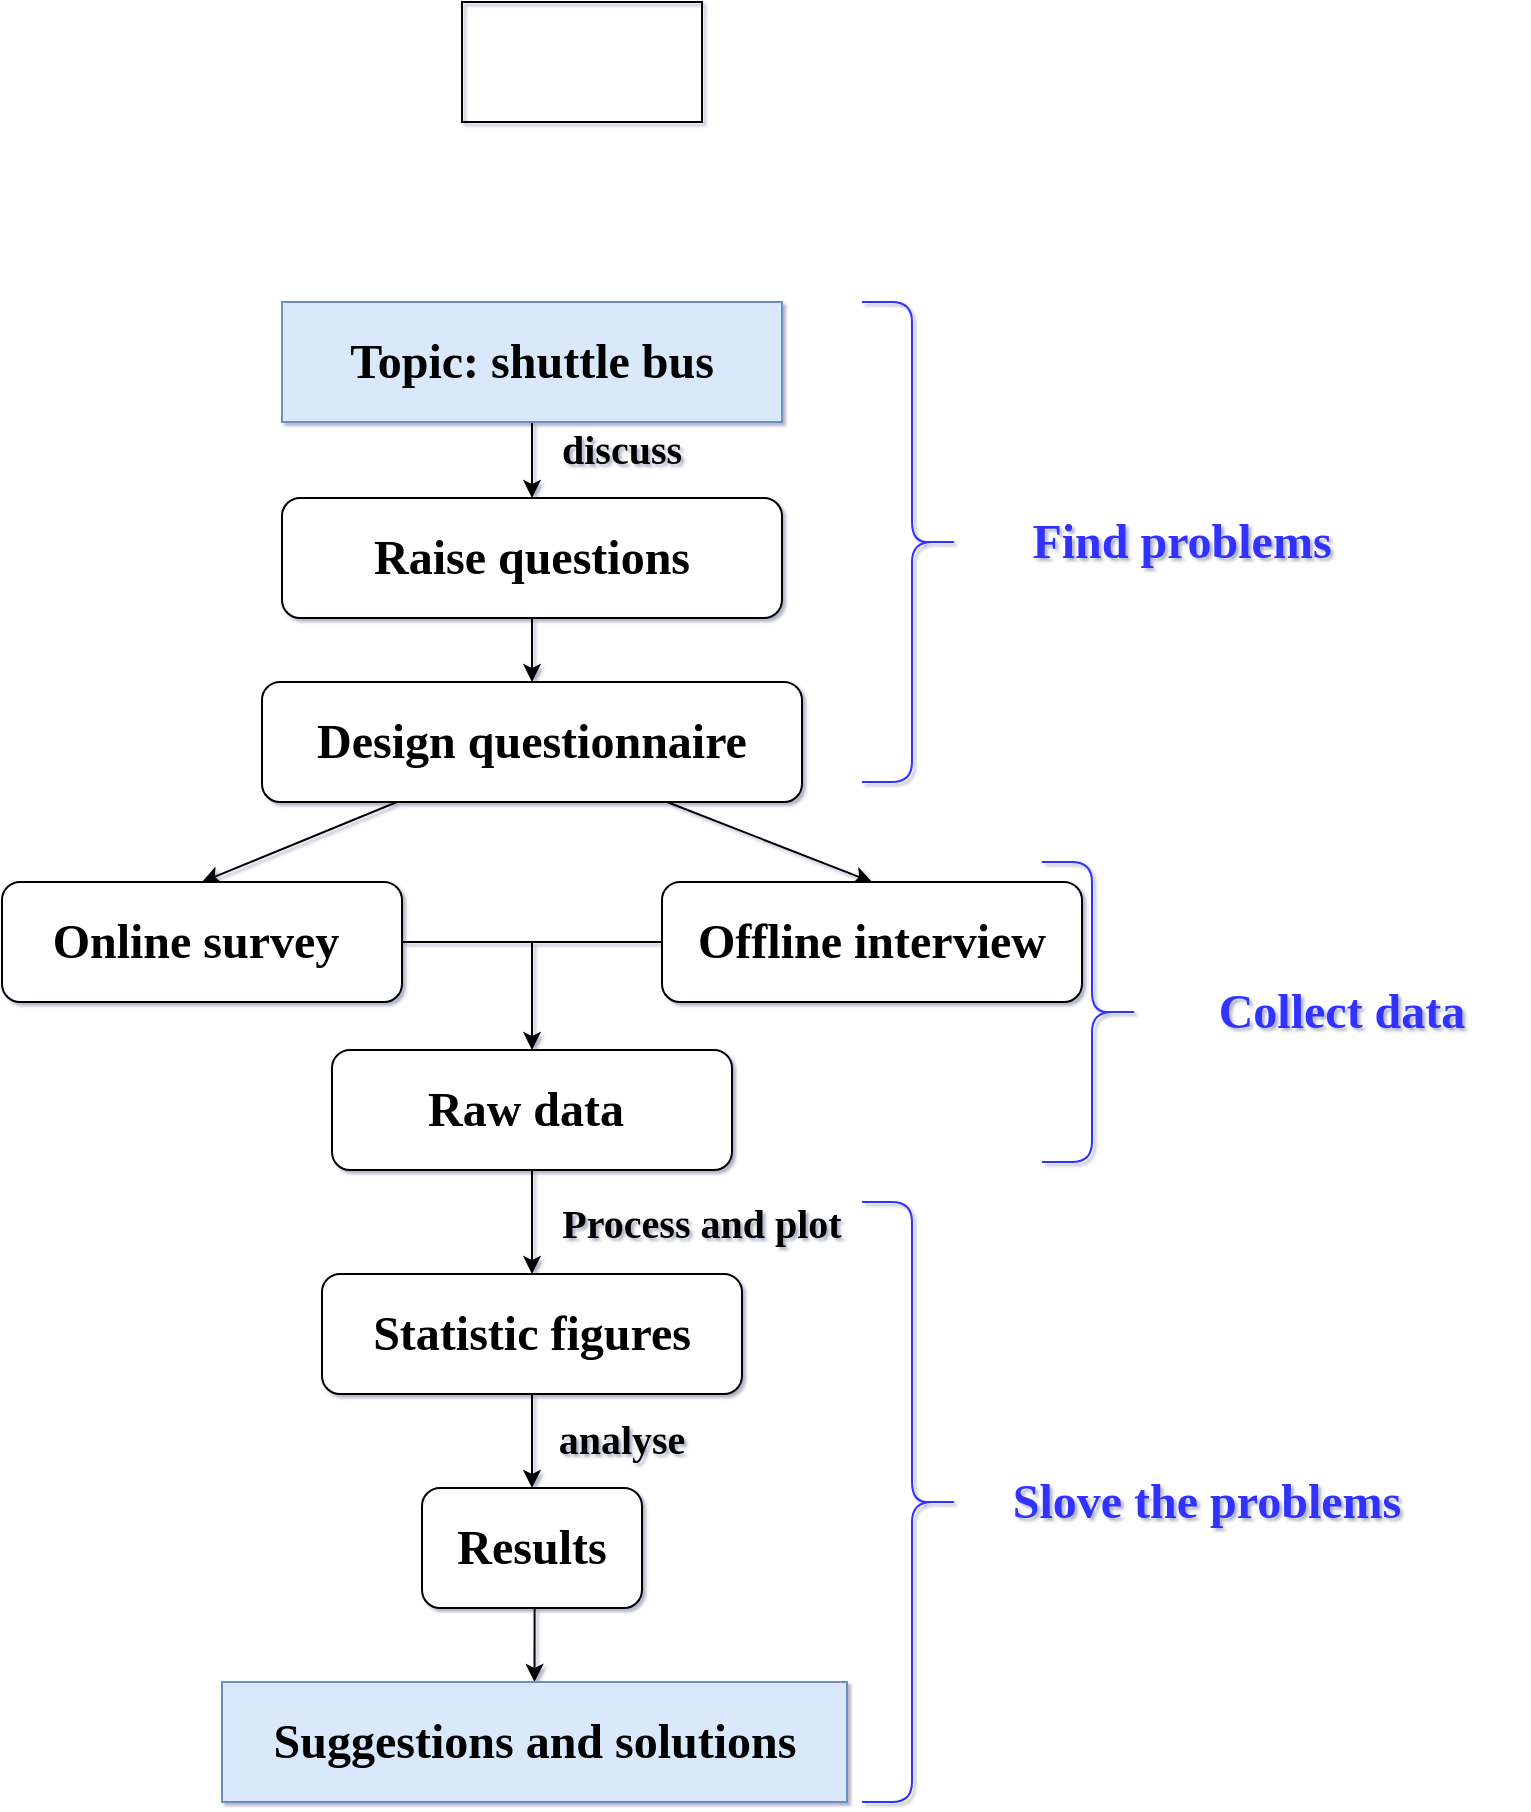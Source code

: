<mxfile version="14.0.1" type="github">
  <diagram id="bQ1npzmXao6sceOYmoz7" name="Page-1">
    <mxGraphModel dx="2473" dy="1296" grid="1" gridSize="10" guides="1" tooltips="1" connect="1" arrows="1" fold="1" page="0" pageScale="1" pageWidth="827" pageHeight="1169" math="0" shadow="1">
      <root>
        <mxCell id="0" />
        <mxCell id="1" parent="0" />
        <mxCell id="QcO9CsuUAXYOq_QOPMuR-10" style="edgeStyle=orthogonalEdgeStyle;rounded=0;orthogonalLoop=1;jettySize=auto;html=1;exitX=0.5;exitY=1;exitDx=0;exitDy=0;entryX=0.5;entryY=0;entryDx=0;entryDy=0;" edge="1" parent="1" source="mpLeAalImZek8zaXHOM3-1" target="mpLeAalImZek8zaXHOM3-2">
          <mxGeometry relative="1" as="geometry" />
        </mxCell>
        <mxCell id="mpLeAalImZek8zaXHOM3-1" value="&lt;h1&gt;&lt;font face=&quot;Comic Sans MS&quot; size=&quot;1&quot;&gt;&lt;b style=&quot;font-size: 24px&quot;&gt;Topic: shuttle bus&lt;/b&gt;&lt;/font&gt;&lt;/h1&gt;" style="rounded=0;whiteSpace=wrap;html=1;shadow=0;glass=0;sketch=0;fillColor=#dae8fc;strokeColor=#6c8ebf;" parent="1" vertex="1">
          <mxGeometry x="-300" y="-50" width="250" height="60" as="geometry" />
        </mxCell>
        <mxCell id="QcO9CsuUAXYOq_QOPMuR-11" style="edgeStyle=orthogonalEdgeStyle;rounded=0;orthogonalLoop=1;jettySize=auto;html=1;exitX=0.5;exitY=1;exitDx=0;exitDy=0;entryX=0.5;entryY=0;entryDx=0;entryDy=0;" edge="1" parent="1" source="mpLeAalImZek8zaXHOM3-2" target="mpLeAalImZek8zaXHOM3-3">
          <mxGeometry relative="1" as="geometry" />
        </mxCell>
        <mxCell id="mpLeAalImZek8zaXHOM3-2" value="&lt;h1&gt;&lt;font face=&quot;Comic Sans MS&quot;&gt;Raise questions&lt;/font&gt;&lt;br&gt;&lt;/h1&gt;" style="rounded=1;whiteSpace=wrap;html=1;" parent="1" vertex="1">
          <mxGeometry x="-300" y="48" width="250" height="60" as="geometry" />
        </mxCell>
        <mxCell id="QcO9CsuUAXYOq_QOPMuR-12" style="rounded=0;orthogonalLoop=1;jettySize=auto;html=1;exitX=0.25;exitY=1;exitDx=0;exitDy=0;entryX=0.5;entryY=0;entryDx=0;entryDy=0;" edge="1" parent="1" source="mpLeAalImZek8zaXHOM3-3" target="mpLeAalImZek8zaXHOM3-4">
          <mxGeometry relative="1" as="geometry" />
        </mxCell>
        <mxCell id="QcO9CsuUAXYOq_QOPMuR-13" style="rounded=0;orthogonalLoop=1;jettySize=auto;html=1;exitX=0.75;exitY=1;exitDx=0;exitDy=0;entryX=0.5;entryY=0;entryDx=0;entryDy=0;" edge="1" parent="1" source="mpLeAalImZek8zaXHOM3-3" target="mpLeAalImZek8zaXHOM3-5">
          <mxGeometry relative="1" as="geometry" />
        </mxCell>
        <mxCell id="mpLeAalImZek8zaXHOM3-3" value="&lt;h1&gt;&lt;font face=&quot;Comic Sans MS&quot;&gt;Design questionnaire&lt;/font&gt;&lt;br&gt;&lt;/h1&gt;" style="rounded=1;whiteSpace=wrap;html=1;" parent="1" vertex="1">
          <mxGeometry x="-310" y="140" width="270" height="60" as="geometry" />
        </mxCell>
        <mxCell id="QcO9CsuUAXYOq_QOPMuR-14" style="edgeStyle=orthogonalEdgeStyle;rounded=0;orthogonalLoop=1;jettySize=auto;html=1;exitX=1;exitY=0.5;exitDx=0;exitDy=0;startArrow=none;startFill=0;endArrow=none;endFill=0;" edge="1" parent="1" source="mpLeAalImZek8zaXHOM3-4" target="mpLeAalImZek8zaXHOM3-5">
          <mxGeometry relative="1" as="geometry">
            <Array as="points">
              <mxPoint x="-190" y="270" />
              <mxPoint x="-190" y="270" />
            </Array>
          </mxGeometry>
        </mxCell>
        <mxCell id="mpLeAalImZek8zaXHOM3-4" value="&lt;h1&gt;&lt;font face=&quot;Comic Sans MS&quot;&gt;Online survey&amp;nbsp;&lt;/font&gt;&lt;br&gt;&lt;/h1&gt;" style="rounded=1;whiteSpace=wrap;html=1;" parent="1" vertex="1">
          <mxGeometry x="-440" y="240" width="200" height="60" as="geometry" />
        </mxCell>
        <mxCell id="mpLeAalImZek8zaXHOM3-5" value="&lt;h1&gt;&lt;font face=&quot;Comic Sans MS&quot;&gt;Offline interview&lt;/font&gt;&lt;br&gt;&lt;/h1&gt;" style="rounded=1;whiteSpace=wrap;html=1;" parent="1" vertex="1">
          <mxGeometry x="-110" y="240" width="210" height="60" as="geometry" />
        </mxCell>
        <mxCell id="QcO9CsuUAXYOq_QOPMuR-16" style="edgeStyle=orthogonalEdgeStyle;rounded=0;orthogonalLoop=1;jettySize=auto;html=1;exitX=0.5;exitY=1;exitDx=0;exitDy=0;startArrow=none;startFill=0;" edge="1" parent="1" source="mpLeAalImZek8zaXHOM3-7" target="QcO9CsuUAXYOq_QOPMuR-1">
          <mxGeometry relative="1" as="geometry" />
        </mxCell>
        <mxCell id="mpLeAalImZek8zaXHOM3-7" value="&lt;h1&gt;&lt;font face=&quot;Comic Sans MS&quot;&gt;Raw data&amp;nbsp;&lt;/font&gt;&lt;br&gt;&lt;/h1&gt;" style="rounded=1;whiteSpace=wrap;html=1;" parent="1" vertex="1">
          <mxGeometry x="-275" y="324" width="200" height="60" as="geometry" />
        </mxCell>
        <mxCell id="mpLeAalImZek8zaXHOM3-10" value="&lt;h1&gt;&lt;font face=&quot;Comic Sans MS&quot; style=&quot;font-size: 20px&quot;&gt;analyse&lt;/font&gt;&lt;br&gt;&lt;/h1&gt;" style="rounded=1;whiteSpace=wrap;html=1;strokeColor=none;fillColor=none;" parent="1" vertex="1">
          <mxGeometry x="-220" y="493" width="180" height="50" as="geometry" />
        </mxCell>
        <mxCell id="QcO9CsuUAXYOq_QOPMuR-18" style="edgeStyle=orthogonalEdgeStyle;rounded=0;orthogonalLoop=1;jettySize=auto;html=1;exitX=0.5;exitY=1;exitDx=0;exitDy=0;entryX=0.5;entryY=0;entryDx=0;entryDy=0;startArrow=none;startFill=0;" edge="1" parent="1" source="QcO9CsuUAXYOq_QOPMuR-1" target="QcO9CsuUAXYOq_QOPMuR-4">
          <mxGeometry relative="1" as="geometry" />
        </mxCell>
        <mxCell id="QcO9CsuUAXYOq_QOPMuR-1" value="&lt;h1&gt;&lt;font face=&quot;Comic Sans MS&quot;&gt;Statistic figures&lt;/font&gt;&lt;br&gt;&lt;/h1&gt;" style="rounded=1;whiteSpace=wrap;html=1;" vertex="1" parent="1">
          <mxGeometry x="-280" y="436" width="210" height="60" as="geometry" />
        </mxCell>
        <mxCell id="QcO9CsuUAXYOq_QOPMuR-19" style="edgeStyle=orthogonalEdgeStyle;rounded=0;orthogonalLoop=1;jettySize=auto;html=1;exitX=0.5;exitY=1;exitDx=0;exitDy=0;entryX=0.5;entryY=0;entryDx=0;entryDy=0;startArrow=none;startFill=0;" edge="1" parent="1" source="QcO9CsuUAXYOq_QOPMuR-4" target="QcO9CsuUAXYOq_QOPMuR-5">
          <mxGeometry relative="1" as="geometry" />
        </mxCell>
        <mxCell id="QcO9CsuUAXYOq_QOPMuR-4" value="&lt;h1&gt;&lt;font face=&quot;Comic Sans MS&quot;&gt;Results&lt;/font&gt;&lt;br&gt;&lt;/h1&gt;" style="rounded=1;whiteSpace=wrap;html=1;" vertex="1" parent="1">
          <mxGeometry x="-230" y="543" width="110" height="60" as="geometry" />
        </mxCell>
        <mxCell id="QcO9CsuUAXYOq_QOPMuR-5" value="&lt;h1&gt;&lt;font face=&quot;Comic Sans MS&quot;&gt;Suggestions and solutions&lt;/font&gt;&lt;/h1&gt;" style="rounded=0;whiteSpace=wrap;html=1;fillColor=#dae8fc;strokeColor=#6c8ebf;" vertex="1" parent="1">
          <mxGeometry x="-330" y="640" width="312.5" height="60" as="geometry" />
        </mxCell>
        <mxCell id="QcO9CsuUAXYOq_QOPMuR-6" value="&lt;h1&gt;&lt;font face=&quot;Comic Sans MS&quot; style=&quot;font-size: 20px&quot;&gt;Process and plot&lt;/font&gt;&lt;br&gt;&lt;/h1&gt;" style="rounded=1;whiteSpace=wrap;html=1;strokeColor=none;fillColor=none;" vertex="1" parent="1">
          <mxGeometry x="-180" y="385" width="180" height="50" as="geometry" />
        </mxCell>
        <mxCell id="QcO9CsuUAXYOq_QOPMuR-15" value="" style="endArrow=classic;html=1;entryX=0.5;entryY=0;entryDx=0;entryDy=0;" edge="1" parent="1" target="mpLeAalImZek8zaXHOM3-7">
          <mxGeometry width="50" height="50" relative="1" as="geometry">
            <mxPoint x="-175" y="270" as="sourcePoint" />
            <mxPoint x="-70" y="200" as="targetPoint" />
          </mxGeometry>
        </mxCell>
        <mxCell id="QcO9CsuUAXYOq_QOPMuR-22" value="" style="shape=curlyBracket;whiteSpace=wrap;html=1;rounded=1;shadow=0;glass=0;labelBackgroundColor=#CCFFE6;sketch=0;fillColor=none;gradientColor=none;fontColor=#FF3333;direction=west;strokeColor=#3333FF;" vertex="1" parent="1">
          <mxGeometry x="-10" y="-50" width="50" height="240" as="geometry" />
        </mxCell>
        <mxCell id="QcO9CsuUAXYOq_QOPMuR-23" value="&lt;h1 style=&quot;font-family: helvetica; font-style: normal; letter-spacing: normal; text-indent: 0px; text-transform: none; word-spacing: 0px;&quot;&gt;&lt;font face=&quot;Comic Sans MS&quot; style=&quot;font-size: 24px&quot;&gt;Find problems&lt;/font&gt;&lt;/h1&gt;" style="text;whiteSpace=wrap;html=1;labelBackgroundColor=none;fontStyle=1;fontColor=#3333FF;align=center;verticalAlign=middle;labelBorderColor=none;" vertex="1" parent="1">
          <mxGeometry x="60" y="40" width="180" height="60" as="geometry" />
        </mxCell>
        <mxCell id="QcO9CsuUAXYOq_QOPMuR-25" value="" style="shape=curlyBracket;whiteSpace=wrap;html=1;rounded=1;shadow=0;glass=0;labelBackgroundColor=#CCFFE6;sketch=0;fillColor=none;gradientColor=none;fontColor=#FF3333;direction=west;strokeColor=#3333FF;" vertex="1" parent="1">
          <mxGeometry x="80" y="230" width="50" height="150" as="geometry" />
        </mxCell>
        <mxCell id="QcO9CsuUAXYOq_QOPMuR-26" value="&lt;h1 style=&quot;font-family: &amp;#34;helvetica&amp;#34; ; font-style: normal ; letter-spacing: normal ; text-indent: 0px ; text-transform: none ; word-spacing: 0px&quot;&gt;&lt;font face=&quot;Comic Sans MS&quot; style=&quot;font-size: 24px&quot;&gt;Collect data&lt;/font&gt;&lt;/h1&gt;" style="text;whiteSpace=wrap;html=1;labelBackgroundColor=none;fontStyle=1;fontColor=#3333FF;align=center;verticalAlign=middle;labelBorderColor=none;" vertex="1" parent="1">
          <mxGeometry x="140" y="275" width="180" height="60" as="geometry" />
        </mxCell>
        <mxCell id="QcO9CsuUAXYOq_QOPMuR-27" value="" style="shape=curlyBracket;whiteSpace=wrap;html=1;rounded=1;shadow=0;glass=0;labelBackgroundColor=#CCFFE6;sketch=0;fillColor=none;gradientColor=none;fontColor=#FF3333;direction=west;strokeColor=#3333FF;" vertex="1" parent="1">
          <mxGeometry x="-10" y="400" width="50" height="300" as="geometry" />
        </mxCell>
        <mxCell id="QcO9CsuUAXYOq_QOPMuR-28" value="&lt;h1 style=&quot;font-family: &amp;#34;helvetica&amp;#34; ; font-style: normal ; letter-spacing: normal ; text-indent: 0px ; text-transform: none ; word-spacing: 0px&quot;&gt;&lt;font face=&quot;Comic Sans MS&quot; style=&quot;font-size: 24px&quot;&gt;Slove the problems&lt;/font&gt;&lt;/h1&gt;" style="text;whiteSpace=wrap;html=1;labelBackgroundColor=none;fontStyle=1;fontColor=#3333FF;align=center;verticalAlign=middle;labelBorderColor=none;" vertex="1" parent="1">
          <mxGeometry x="30" y="520" width="265" height="60" as="geometry" />
        </mxCell>
        <mxCell id="QcO9CsuUAXYOq_QOPMuR-29" value="&lt;h1&gt;&lt;font face=&quot;Comic Sans MS&quot; style=&quot;font-size: 20px&quot;&gt;discuss&lt;/font&gt;&lt;br&gt;&lt;/h1&gt;" style="rounded=1;whiteSpace=wrap;html=1;strokeColor=none;fillColor=none;" vertex="1" parent="1">
          <mxGeometry x="-220" y="-2" width="180" height="50" as="geometry" />
        </mxCell>
        <mxCell id="QcO9CsuUAXYOq_QOPMuR-30" value="" style="rounded=0;whiteSpace=wrap;html=1;shadow=0;glass=0;labelBackgroundColor=none;sketch=0;strokeColor=#000000;fillColor=none;gradientColor=none;fontColor=#000000;align=center;" vertex="1" parent="1">
          <mxGeometry x="-210" y="-200" width="120" height="60" as="geometry" />
        </mxCell>
      </root>
    </mxGraphModel>
  </diagram>
</mxfile>
